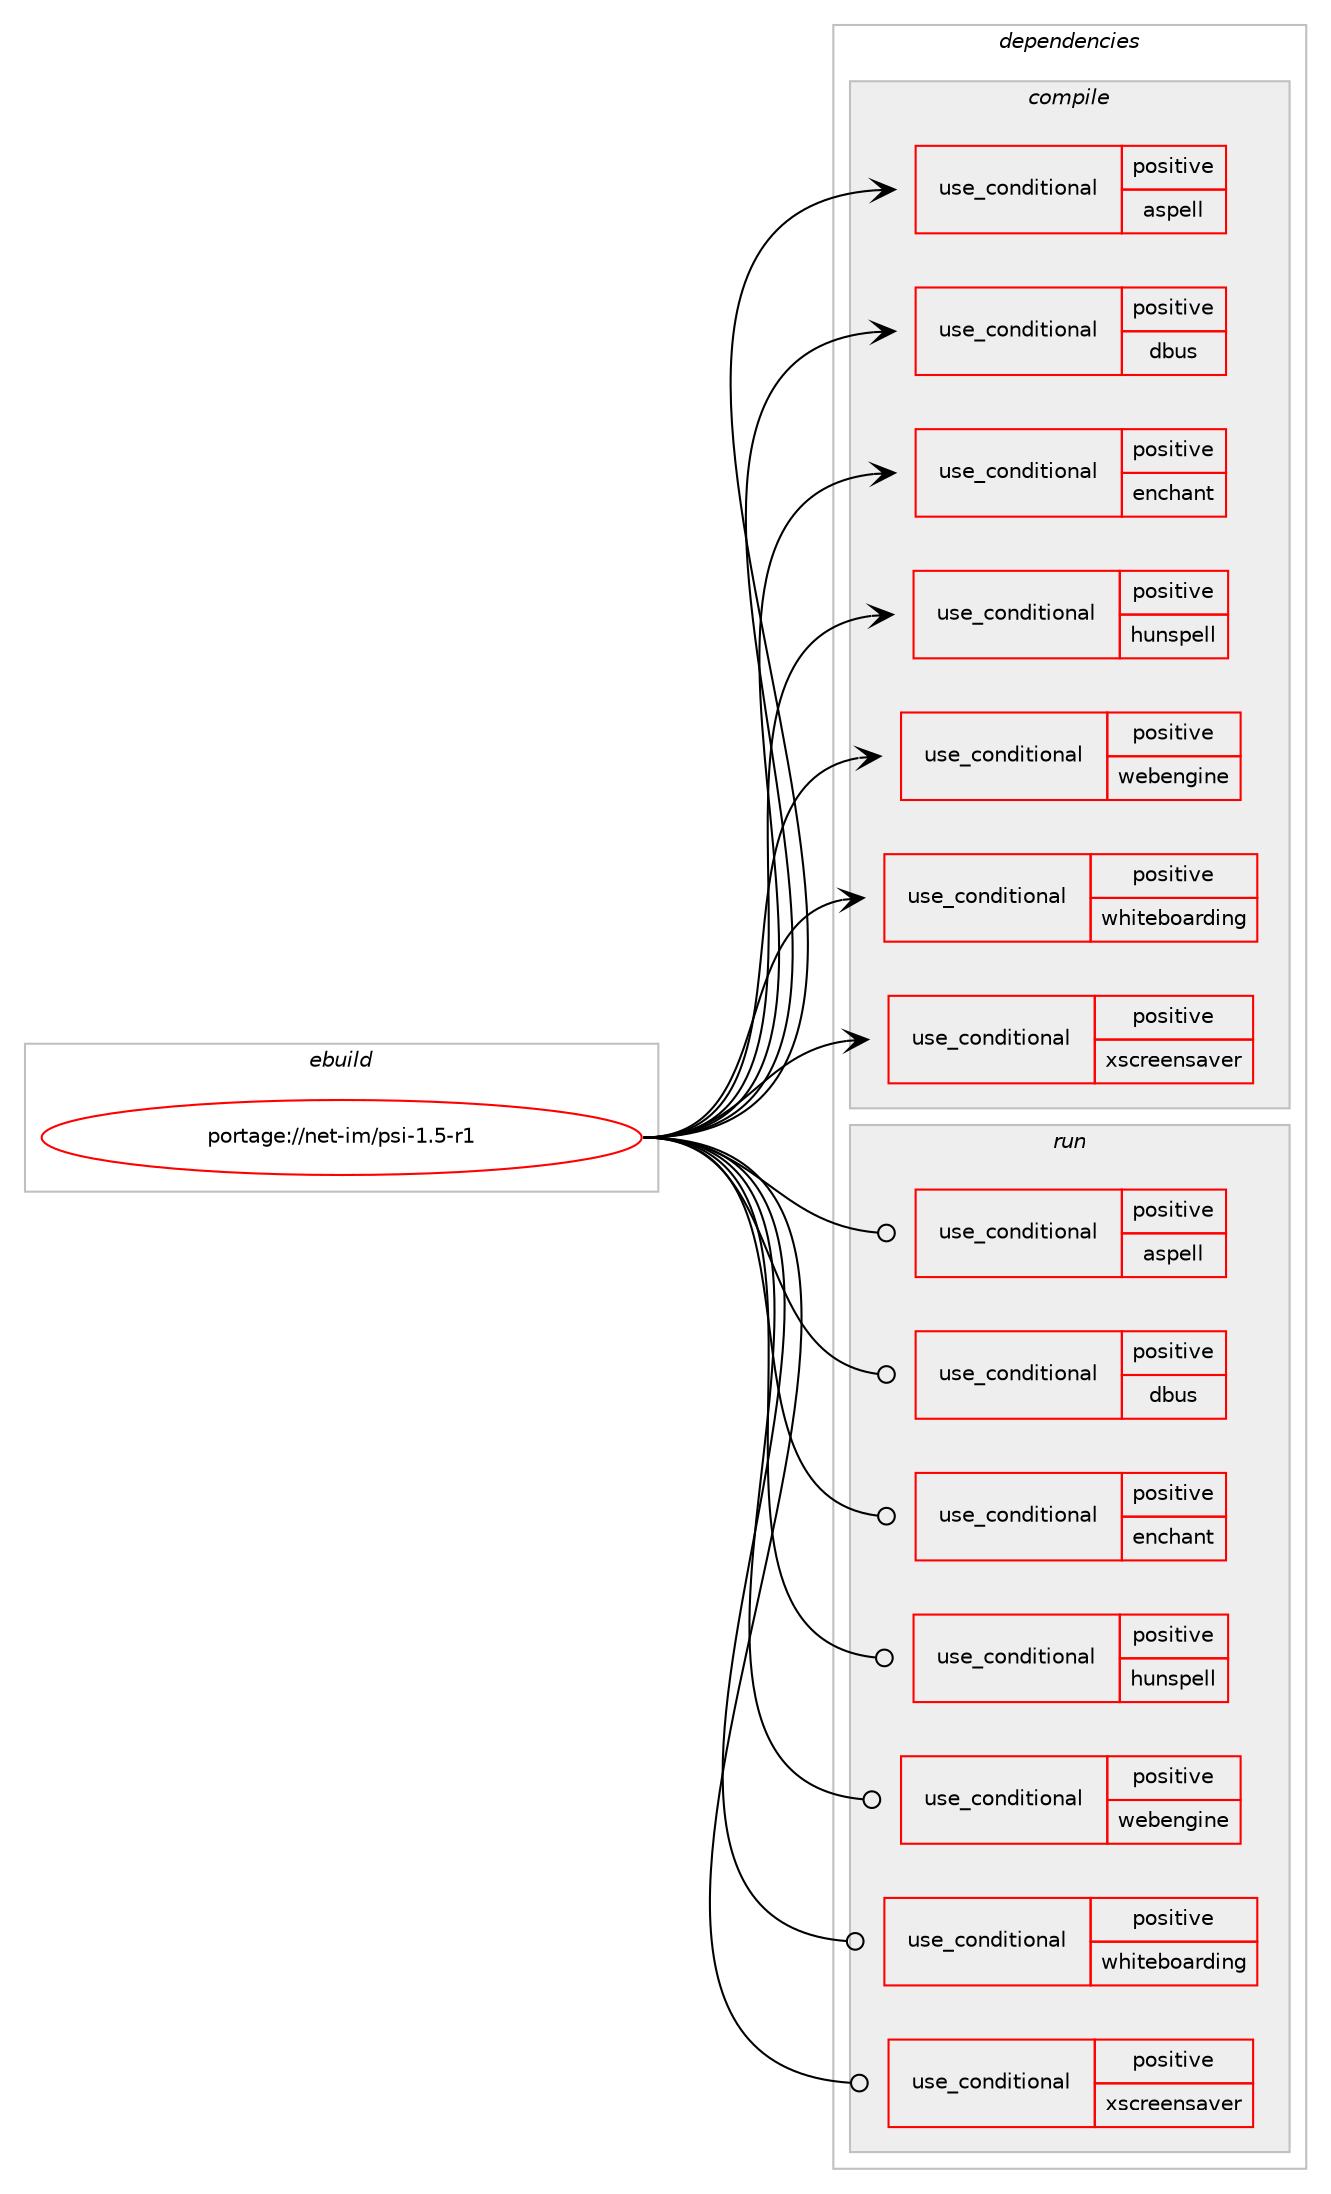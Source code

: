 digraph prolog {

# *************
# Graph options
# *************

newrank=true;
concentrate=true;
compound=true;
graph [rankdir=LR,fontname=Helvetica,fontsize=10,ranksep=1.5];#, ranksep=2.5, nodesep=0.2];
edge  [arrowhead=vee];
node  [fontname=Helvetica,fontsize=10];

# **********
# The ebuild
# **********

subgraph cluster_leftcol {
color=gray;
rank=same;
label=<<i>ebuild</i>>;
id [label="portage://net-im/psi-1.5-r1", color=red, width=4, href="../net-im/psi-1.5-r1.svg"];
}

# ****************
# The dependencies
# ****************

subgraph cluster_midcol {
color=gray;
label=<<i>dependencies</i>>;
subgraph cluster_compile {
fillcolor="#eeeeee";
style=filled;
label=<<i>compile</i>>;
subgraph cond1665 {
dependency2188 [label=<<TABLE BORDER="0" CELLBORDER="1" CELLSPACING="0" CELLPADDING="4"><TR><TD ROWSPAN="3" CELLPADDING="10">use_conditional</TD></TR><TR><TD>positive</TD></TR><TR><TD>aspell</TD></TR></TABLE>>, shape=none, color=red];
# *** BEGIN UNKNOWN DEPENDENCY TYPE (TODO) ***
# dependency2188 -> package_dependency(portage://net-im/psi-1.5-r1,install,no,app-text,aspell,none,[,,],[],[])
# *** END UNKNOWN DEPENDENCY TYPE (TODO) ***

}
id:e -> dependency2188:w [weight=20,style="solid",arrowhead="vee"];
subgraph cond1666 {
dependency2189 [label=<<TABLE BORDER="0" CELLBORDER="1" CELLSPACING="0" CELLPADDING="4"><TR><TD ROWSPAN="3" CELLPADDING="10">use_conditional</TD></TR><TR><TD>positive</TD></TR><TR><TD>dbus</TD></TR></TABLE>>, shape=none, color=red];
# *** BEGIN UNKNOWN DEPENDENCY TYPE (TODO) ***
# dependency2189 -> package_dependency(portage://net-im/psi-1.5-r1,install,no,dev-qt,qtdbus,none,[,,],[slot(5)],[])
# *** END UNKNOWN DEPENDENCY TYPE (TODO) ***

}
id:e -> dependency2189:w [weight=20,style="solid",arrowhead="vee"];
subgraph cond1667 {
dependency2190 [label=<<TABLE BORDER="0" CELLBORDER="1" CELLSPACING="0" CELLPADDING="4"><TR><TD ROWSPAN="3" CELLPADDING="10">use_conditional</TD></TR><TR><TD>positive</TD></TR><TR><TD>enchant</TD></TR></TABLE>>, shape=none, color=red];
# *** BEGIN UNKNOWN DEPENDENCY TYPE (TODO) ***
# dependency2190 -> package_dependency(portage://net-im/psi-1.5-r1,install,no,app-text,enchant,none,[,,],[slot(2)],[])
# *** END UNKNOWN DEPENDENCY TYPE (TODO) ***

}
id:e -> dependency2190:w [weight=20,style="solid",arrowhead="vee"];
subgraph cond1668 {
dependency2191 [label=<<TABLE BORDER="0" CELLBORDER="1" CELLSPACING="0" CELLPADDING="4"><TR><TD ROWSPAN="3" CELLPADDING="10">use_conditional</TD></TR><TR><TD>positive</TD></TR><TR><TD>hunspell</TD></TR></TABLE>>, shape=none, color=red];
# *** BEGIN UNKNOWN DEPENDENCY TYPE (TODO) ***
# dependency2191 -> package_dependency(portage://net-im/psi-1.5-r1,install,no,app-text,hunspell,none,[,,],any_same_slot,[])
# *** END UNKNOWN DEPENDENCY TYPE (TODO) ***

}
id:e -> dependency2191:w [weight=20,style="solid",arrowhead="vee"];
subgraph cond1669 {
dependency2192 [label=<<TABLE BORDER="0" CELLBORDER="1" CELLSPACING="0" CELLPADDING="4"><TR><TD ROWSPAN="3" CELLPADDING="10">use_conditional</TD></TR><TR><TD>positive</TD></TR><TR><TD>webengine</TD></TR></TABLE>>, shape=none, color=red];
# *** BEGIN UNKNOWN DEPENDENCY TYPE (TODO) ***
# dependency2192 -> package_dependency(portage://net-im/psi-1.5-r1,install,no,dev-qt,qtwebchannel,none,[,,],[slot(5)],[])
# *** END UNKNOWN DEPENDENCY TYPE (TODO) ***

# *** BEGIN UNKNOWN DEPENDENCY TYPE (TODO) ***
# dependency2192 -> package_dependency(portage://net-im/psi-1.5-r1,install,no,dev-qt,qtwebengine,none,[,,],[slot(5)],[use(enable(widgets),none)])
# *** END UNKNOWN DEPENDENCY TYPE (TODO) ***

}
id:e -> dependency2192:w [weight=20,style="solid",arrowhead="vee"];
subgraph cond1670 {
dependency2193 [label=<<TABLE BORDER="0" CELLBORDER="1" CELLSPACING="0" CELLPADDING="4"><TR><TD ROWSPAN="3" CELLPADDING="10">use_conditional</TD></TR><TR><TD>positive</TD></TR><TR><TD>whiteboarding</TD></TR></TABLE>>, shape=none, color=red];
# *** BEGIN UNKNOWN DEPENDENCY TYPE (TODO) ***
# dependency2193 -> package_dependency(portage://net-im/psi-1.5-r1,install,no,dev-qt,qtsvg,none,[,,],[slot(5)],[])
# *** END UNKNOWN DEPENDENCY TYPE (TODO) ***

}
id:e -> dependency2193:w [weight=20,style="solid",arrowhead="vee"];
subgraph cond1671 {
dependency2194 [label=<<TABLE BORDER="0" CELLBORDER="1" CELLSPACING="0" CELLPADDING="4"><TR><TD ROWSPAN="3" CELLPADDING="10">use_conditional</TD></TR><TR><TD>positive</TD></TR><TR><TD>xscreensaver</TD></TR></TABLE>>, shape=none, color=red];
# *** BEGIN UNKNOWN DEPENDENCY TYPE (TODO) ***
# dependency2194 -> package_dependency(portage://net-im/psi-1.5-r1,install,no,x11-libs,libXScrnSaver,none,[,,],[],[])
# *** END UNKNOWN DEPENDENCY TYPE (TODO) ***

}
id:e -> dependency2194:w [weight=20,style="solid",arrowhead="vee"];
# *** BEGIN UNKNOWN DEPENDENCY TYPE (TODO) ***
# id -> package_dependency(portage://net-im/psi-1.5-r1,install,no,app-crypt,qca,none,[,,],[slot(2)],[use(enable(ssl),none)])
# *** END UNKNOWN DEPENDENCY TYPE (TODO) ***

# *** BEGIN UNKNOWN DEPENDENCY TYPE (TODO) ***
# id -> package_dependency(portage://net-im/psi-1.5-r1,install,no,dev-qt,qtconcurrent,none,[,,],[slot(5)],[])
# *** END UNKNOWN DEPENDENCY TYPE (TODO) ***

# *** BEGIN UNKNOWN DEPENDENCY TYPE (TODO) ***
# id -> package_dependency(portage://net-im/psi-1.5-r1,install,no,dev-qt,qtcore,none,[,,],[slot(5)],[])
# *** END UNKNOWN DEPENDENCY TYPE (TODO) ***

# *** BEGIN UNKNOWN DEPENDENCY TYPE (TODO) ***
# id -> package_dependency(portage://net-im/psi-1.5-r1,install,no,dev-qt,qtgui,none,[,,],[slot(5)],[])
# *** END UNKNOWN DEPENDENCY TYPE (TODO) ***

# *** BEGIN UNKNOWN DEPENDENCY TYPE (TODO) ***
# id -> package_dependency(portage://net-im/psi-1.5-r1,install,no,dev-qt,qtmultimedia,none,[,,],[slot(5)],[])
# *** END UNKNOWN DEPENDENCY TYPE (TODO) ***

# *** BEGIN UNKNOWN DEPENDENCY TYPE (TODO) ***
# id -> package_dependency(portage://net-im/psi-1.5-r1,install,no,dev-qt,qtnetwork,none,[,,],[slot(5)],[])
# *** END UNKNOWN DEPENDENCY TYPE (TODO) ***

# *** BEGIN UNKNOWN DEPENDENCY TYPE (TODO) ***
# id -> package_dependency(portage://net-im/psi-1.5-r1,install,no,dev-qt,qtwidgets,none,[,,],[slot(5)],[])
# *** END UNKNOWN DEPENDENCY TYPE (TODO) ***

# *** BEGIN UNKNOWN DEPENDENCY TYPE (TODO) ***
# id -> package_dependency(portage://net-im/psi-1.5-r1,install,no,dev-qt,qtx11extras,none,[,,],[slot(5)],[])
# *** END UNKNOWN DEPENDENCY TYPE (TODO) ***

# *** BEGIN UNKNOWN DEPENDENCY TYPE (TODO) ***
# id -> package_dependency(portage://net-im/psi-1.5-r1,install,no,dev-qt,qtxml,none,[,,],[slot(5)],[])
# *** END UNKNOWN DEPENDENCY TYPE (TODO) ***

# *** BEGIN UNKNOWN DEPENDENCY TYPE (TODO) ***
# id -> package_dependency(portage://net-im/psi-1.5-r1,install,no,dev-util,desktop-file-utils,none,[,,],[],[])
# *** END UNKNOWN DEPENDENCY TYPE (TODO) ***

# *** BEGIN UNKNOWN DEPENDENCY TYPE (TODO) ***
# id -> package_dependency(portage://net-im/psi-1.5-r1,install,no,net-dns,libidn,none,[,,],[slot(0)],[])
# *** END UNKNOWN DEPENDENCY TYPE (TODO) ***

# *** BEGIN UNKNOWN DEPENDENCY TYPE (TODO) ***
# id -> package_dependency(portage://net-im/psi-1.5-r1,install,no,sys-libs,zlib,none,[,,],[],[use(enable(minizip),none)])
# *** END UNKNOWN DEPENDENCY TYPE (TODO) ***

# *** BEGIN UNKNOWN DEPENDENCY TYPE (TODO) ***
# id -> package_dependency(portage://net-im/psi-1.5-r1,install,no,x11-libs,libX11,none,[,,],[],[])
# *** END UNKNOWN DEPENDENCY TYPE (TODO) ***

# *** BEGIN UNKNOWN DEPENDENCY TYPE (TODO) ***
# id -> package_dependency(portage://net-im/psi-1.5-r1,install,no,x11-libs,libxcb,none,[,,],[],[])
# *** END UNKNOWN DEPENDENCY TYPE (TODO) ***

# *** BEGIN UNKNOWN DEPENDENCY TYPE (TODO) ***
# id -> package_dependency(portage://net-im/psi-1.5-r1,install,no,x11-misc,shared-mime-info,none,[,,],[],[])
# *** END UNKNOWN DEPENDENCY TYPE (TODO) ***

}
subgraph cluster_compileandrun {
fillcolor="#eeeeee";
style=filled;
label=<<i>compile and run</i>>;
}
subgraph cluster_run {
fillcolor="#eeeeee";
style=filled;
label=<<i>run</i>>;
subgraph cond1672 {
dependency2195 [label=<<TABLE BORDER="0" CELLBORDER="1" CELLSPACING="0" CELLPADDING="4"><TR><TD ROWSPAN="3" CELLPADDING="10">use_conditional</TD></TR><TR><TD>positive</TD></TR><TR><TD>aspell</TD></TR></TABLE>>, shape=none, color=red];
# *** BEGIN UNKNOWN DEPENDENCY TYPE (TODO) ***
# dependency2195 -> package_dependency(portage://net-im/psi-1.5-r1,run,no,app-text,aspell,none,[,,],[],[])
# *** END UNKNOWN DEPENDENCY TYPE (TODO) ***

}
id:e -> dependency2195:w [weight=20,style="solid",arrowhead="odot"];
subgraph cond1673 {
dependency2196 [label=<<TABLE BORDER="0" CELLBORDER="1" CELLSPACING="0" CELLPADDING="4"><TR><TD ROWSPAN="3" CELLPADDING="10">use_conditional</TD></TR><TR><TD>positive</TD></TR><TR><TD>dbus</TD></TR></TABLE>>, shape=none, color=red];
# *** BEGIN UNKNOWN DEPENDENCY TYPE (TODO) ***
# dependency2196 -> package_dependency(portage://net-im/psi-1.5-r1,run,no,dev-qt,qtdbus,none,[,,],[slot(5)],[])
# *** END UNKNOWN DEPENDENCY TYPE (TODO) ***

}
id:e -> dependency2196:w [weight=20,style="solid",arrowhead="odot"];
subgraph cond1674 {
dependency2197 [label=<<TABLE BORDER="0" CELLBORDER="1" CELLSPACING="0" CELLPADDING="4"><TR><TD ROWSPAN="3" CELLPADDING="10">use_conditional</TD></TR><TR><TD>positive</TD></TR><TR><TD>enchant</TD></TR></TABLE>>, shape=none, color=red];
# *** BEGIN UNKNOWN DEPENDENCY TYPE (TODO) ***
# dependency2197 -> package_dependency(portage://net-im/psi-1.5-r1,run,no,app-text,enchant,none,[,,],[slot(2)],[])
# *** END UNKNOWN DEPENDENCY TYPE (TODO) ***

}
id:e -> dependency2197:w [weight=20,style="solid",arrowhead="odot"];
subgraph cond1675 {
dependency2198 [label=<<TABLE BORDER="0" CELLBORDER="1" CELLSPACING="0" CELLPADDING="4"><TR><TD ROWSPAN="3" CELLPADDING="10">use_conditional</TD></TR><TR><TD>positive</TD></TR><TR><TD>hunspell</TD></TR></TABLE>>, shape=none, color=red];
# *** BEGIN UNKNOWN DEPENDENCY TYPE (TODO) ***
# dependency2198 -> package_dependency(portage://net-im/psi-1.5-r1,run,no,app-text,hunspell,none,[,,],any_same_slot,[])
# *** END UNKNOWN DEPENDENCY TYPE (TODO) ***

}
id:e -> dependency2198:w [weight=20,style="solid",arrowhead="odot"];
subgraph cond1676 {
dependency2199 [label=<<TABLE BORDER="0" CELLBORDER="1" CELLSPACING="0" CELLPADDING="4"><TR><TD ROWSPAN="3" CELLPADDING="10">use_conditional</TD></TR><TR><TD>positive</TD></TR><TR><TD>webengine</TD></TR></TABLE>>, shape=none, color=red];
# *** BEGIN UNKNOWN DEPENDENCY TYPE (TODO) ***
# dependency2199 -> package_dependency(portage://net-im/psi-1.5-r1,run,no,dev-qt,qtwebchannel,none,[,,],[slot(5)],[])
# *** END UNKNOWN DEPENDENCY TYPE (TODO) ***

# *** BEGIN UNKNOWN DEPENDENCY TYPE (TODO) ***
# dependency2199 -> package_dependency(portage://net-im/psi-1.5-r1,run,no,dev-qt,qtwebengine,none,[,,],[slot(5)],[use(enable(widgets),none)])
# *** END UNKNOWN DEPENDENCY TYPE (TODO) ***

}
id:e -> dependency2199:w [weight=20,style="solid",arrowhead="odot"];
subgraph cond1677 {
dependency2200 [label=<<TABLE BORDER="0" CELLBORDER="1" CELLSPACING="0" CELLPADDING="4"><TR><TD ROWSPAN="3" CELLPADDING="10">use_conditional</TD></TR><TR><TD>positive</TD></TR><TR><TD>whiteboarding</TD></TR></TABLE>>, shape=none, color=red];
# *** BEGIN UNKNOWN DEPENDENCY TYPE (TODO) ***
# dependency2200 -> package_dependency(portage://net-im/psi-1.5-r1,run,no,dev-qt,qtsvg,none,[,,],[slot(5)],[])
# *** END UNKNOWN DEPENDENCY TYPE (TODO) ***

}
id:e -> dependency2200:w [weight=20,style="solid",arrowhead="odot"];
subgraph cond1678 {
dependency2201 [label=<<TABLE BORDER="0" CELLBORDER="1" CELLSPACING="0" CELLPADDING="4"><TR><TD ROWSPAN="3" CELLPADDING="10">use_conditional</TD></TR><TR><TD>positive</TD></TR><TR><TD>xscreensaver</TD></TR></TABLE>>, shape=none, color=red];
# *** BEGIN UNKNOWN DEPENDENCY TYPE (TODO) ***
# dependency2201 -> package_dependency(portage://net-im/psi-1.5-r1,run,no,x11-libs,libXScrnSaver,none,[,,],[],[])
# *** END UNKNOWN DEPENDENCY TYPE (TODO) ***

}
id:e -> dependency2201:w [weight=20,style="solid",arrowhead="odot"];
# *** BEGIN UNKNOWN DEPENDENCY TYPE (TODO) ***
# id -> package_dependency(portage://net-im/psi-1.5-r1,run,no,app-crypt,qca,none,[,,],[slot(2)],[use(enable(ssl),none)])
# *** END UNKNOWN DEPENDENCY TYPE (TODO) ***

# *** BEGIN UNKNOWN DEPENDENCY TYPE (TODO) ***
# id -> package_dependency(portage://net-im/psi-1.5-r1,run,no,dev-qt,qtconcurrent,none,[,,],[slot(5)],[])
# *** END UNKNOWN DEPENDENCY TYPE (TODO) ***

# *** BEGIN UNKNOWN DEPENDENCY TYPE (TODO) ***
# id -> package_dependency(portage://net-im/psi-1.5-r1,run,no,dev-qt,qtcore,none,[,,],[slot(5)],[])
# *** END UNKNOWN DEPENDENCY TYPE (TODO) ***

# *** BEGIN UNKNOWN DEPENDENCY TYPE (TODO) ***
# id -> package_dependency(portage://net-im/psi-1.5-r1,run,no,dev-qt,qtgui,none,[,,],[slot(5)],[])
# *** END UNKNOWN DEPENDENCY TYPE (TODO) ***

# *** BEGIN UNKNOWN DEPENDENCY TYPE (TODO) ***
# id -> package_dependency(portage://net-im/psi-1.5-r1,run,no,dev-qt,qtimageformats,none,[,,],[],[])
# *** END UNKNOWN DEPENDENCY TYPE (TODO) ***

# *** BEGIN UNKNOWN DEPENDENCY TYPE (TODO) ***
# id -> package_dependency(portage://net-im/psi-1.5-r1,run,no,dev-qt,qtmultimedia,none,[,,],[slot(5)],[])
# *** END UNKNOWN DEPENDENCY TYPE (TODO) ***

# *** BEGIN UNKNOWN DEPENDENCY TYPE (TODO) ***
# id -> package_dependency(portage://net-im/psi-1.5-r1,run,no,dev-qt,qtnetwork,none,[,,],[slot(5)],[])
# *** END UNKNOWN DEPENDENCY TYPE (TODO) ***

# *** BEGIN UNKNOWN DEPENDENCY TYPE (TODO) ***
# id -> package_dependency(portage://net-im/psi-1.5-r1,run,no,dev-qt,qtwidgets,none,[,,],[slot(5)],[])
# *** END UNKNOWN DEPENDENCY TYPE (TODO) ***

# *** BEGIN UNKNOWN DEPENDENCY TYPE (TODO) ***
# id -> package_dependency(portage://net-im/psi-1.5-r1,run,no,dev-qt,qtx11extras,none,[,,],[slot(5)],[])
# *** END UNKNOWN DEPENDENCY TYPE (TODO) ***

# *** BEGIN UNKNOWN DEPENDENCY TYPE (TODO) ***
# id -> package_dependency(portage://net-im/psi-1.5-r1,run,no,dev-qt,qtxml,none,[,,],[slot(5)],[])
# *** END UNKNOWN DEPENDENCY TYPE (TODO) ***

# *** BEGIN UNKNOWN DEPENDENCY TYPE (TODO) ***
# id -> package_dependency(portage://net-im/psi-1.5-r1,run,no,net-dns,libidn,none,[,,],[slot(0)],[])
# *** END UNKNOWN DEPENDENCY TYPE (TODO) ***

# *** BEGIN UNKNOWN DEPENDENCY TYPE (TODO) ***
# id -> package_dependency(portage://net-im/psi-1.5-r1,run,no,sys-libs,zlib,none,[,,],[],[use(enable(minizip),none)])
# *** END UNKNOWN DEPENDENCY TYPE (TODO) ***

# *** BEGIN UNKNOWN DEPENDENCY TYPE (TODO) ***
# id -> package_dependency(portage://net-im/psi-1.5-r1,run,no,x11-libs,libX11,none,[,,],[],[])
# *** END UNKNOWN DEPENDENCY TYPE (TODO) ***

# *** BEGIN UNKNOWN DEPENDENCY TYPE (TODO) ***
# id -> package_dependency(portage://net-im/psi-1.5-r1,run,no,x11-libs,libxcb,none,[,,],[],[])
# *** END UNKNOWN DEPENDENCY TYPE (TODO) ***

}
}

# **************
# The candidates
# **************

subgraph cluster_choices {
rank=same;
color=gray;
label=<<i>candidates</i>>;

}

}
